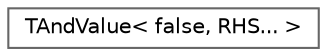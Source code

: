 digraph "Graphical Class Hierarchy"
{
 // INTERACTIVE_SVG=YES
 // LATEX_PDF_SIZE
  bgcolor="transparent";
  edge [fontname=Helvetica,fontsize=10,labelfontname=Helvetica,labelfontsize=10];
  node [fontname=Helvetica,fontsize=10,shape=box,height=0.2,width=0.4];
  rankdir="LR";
  Node0 [id="Node000000",label="TAndValue\< false, RHS... \>",height=0.2,width=0.4,color="grey40", fillcolor="white", style="filled",URL="$d5/d95/structTAndValue_3_01false_00_01RHS_8_8_8_01_4.html",tooltip=" "];
}
